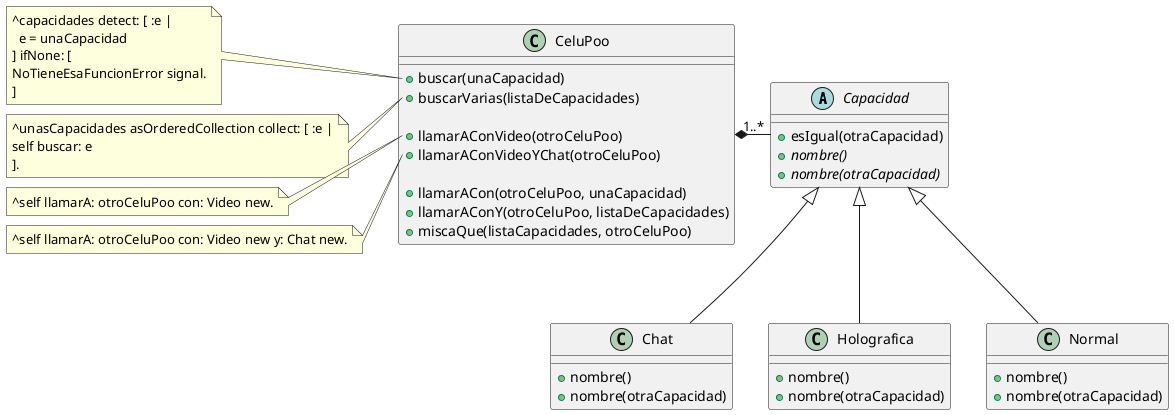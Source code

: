 @startuml

abstract class Capacidad {

        + esIgual(otraCapacidad)
        
        + {abstract} nombre()
        + {abstract} nombre(otraCapacidad)
}

class Chat {
        + nombre()
        + nombre(otraCapacidad)
}

class Holografica {
        + nombre()
        + nombre(otraCapacidad)
}

class Normal {
        + nombre()
        + nombre(otraCapacidad)
}

class CeluPoo {
        

        + buscar(unaCapacidad)
        + buscarVarias(listaDeCapacidades)
        
        + llamarAConVideo(otroCeluPoo)
        + llamarAConVideoYChat(otroCeluPoo)
        
        + llamarACon(otroCeluPoo, unaCapacidad)
        + llamarAConY(otroCeluPoo, listaDeCapacidades)
        + miscaQue(listaCapacidades, otroCeluPoo)
}

note left of CeluPoo::buscar
^capacidades detect: [ :e |
  e = unaCapacidad
] ifNone: [
NoTieneEsaFuncionError signal.
] 
end note

note left of CeluPoo::buscarVarias
^unasCapacidades asOrderedCollection collect: [ :e |
self buscar: e
].
end note

note left of CeluPoo::llamarAConVideo
^self llamarA: otroCeluPoo con: Video new.
end note

note left of CeluPoo::llamarAConVideoYChat
^self llamarA: otroCeluPoo con: Video new y: Chat new.
end note

CeluPoo *- "1..*" Capacidad

Capacidad <|-- Chat
Capacidad <|-- Holografica
Capacidad <|-- Normal

@enduml
